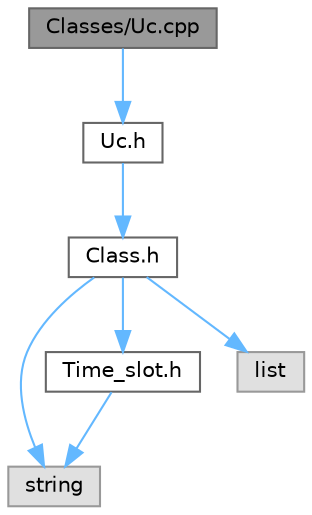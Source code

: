 digraph "Classes/Uc.cpp"
{
 // LATEX_PDF_SIZE
  bgcolor="transparent";
  edge [fontname=Helvetica,fontsize=10,labelfontname=Helvetica,labelfontsize=10];
  node [fontname=Helvetica,fontsize=10,shape=box,height=0.2,width=0.4];
  Node1 [label="Classes/Uc.cpp",height=0.2,width=0.4,color="gray40", fillcolor="grey60", style="filled", fontcolor="black",tooltip=" "];
  Node1 -> Node2 [color="steelblue1",style="solid"];
  Node2 [label="Uc.h",height=0.2,width=0.4,color="grey40", fillcolor="white", style="filled",URL="$_uc_8h.html",tooltip=" "];
  Node2 -> Node3 [color="steelblue1",style="solid"];
  Node3 [label="Class.h",height=0.2,width=0.4,color="grey40", fillcolor="white", style="filled",URL="$_class_8h.html",tooltip=" "];
  Node3 -> Node4 [color="steelblue1",style="solid"];
  Node4 [label="string",height=0.2,width=0.4,color="grey60", fillcolor="#E0E0E0", style="filled",tooltip=" "];
  Node3 -> Node5 [color="steelblue1",style="solid"];
  Node5 [label="Time_slot.h",height=0.2,width=0.4,color="grey40", fillcolor="white", style="filled",URL="$_time__slot_8h.html",tooltip=" "];
  Node5 -> Node4 [color="steelblue1",style="solid"];
  Node3 -> Node6 [color="steelblue1",style="solid"];
  Node6 [label="list",height=0.2,width=0.4,color="grey60", fillcolor="#E0E0E0", style="filled",tooltip=" "];
}
